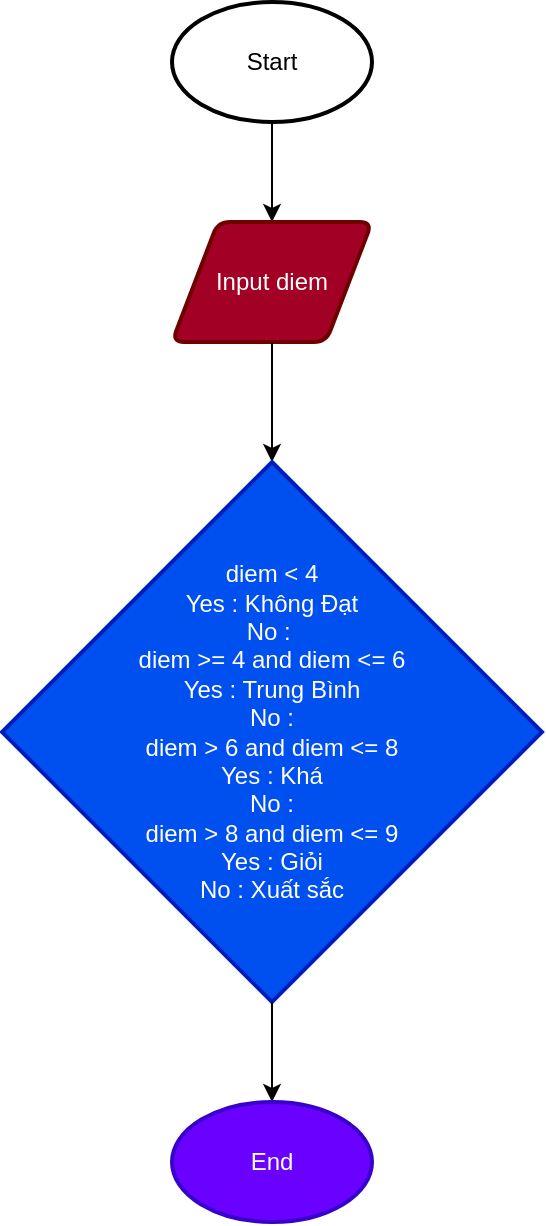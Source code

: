 <mxfile version="25.0.3">
  <diagram name="Trang-1" id="7YjnBuHY2fJDGZU4ErTu">
    <mxGraphModel dx="403" dy="691" grid="1" gridSize="10" guides="1" tooltips="1" connect="1" arrows="1" fold="1" page="1" pageScale="1" pageWidth="827" pageHeight="1169" math="0" shadow="0">
      <root>
        <mxCell id="0" />
        <mxCell id="1" parent="0" />
        <mxCell id="l0ODdzMfxoyIK-dmI_CK-10" value="Start" style="strokeWidth=2;html=1;shape=mxgraph.flowchart.start_1;whiteSpace=wrap;" vertex="1" parent="1">
          <mxGeometry x="350" y="330" width="100" height="60" as="geometry" />
        </mxCell>
        <mxCell id="l0ODdzMfxoyIK-dmI_CK-11" value="" style="endArrow=classic;html=1;rounded=0;exitX=0.5;exitY=1;exitDx=0;exitDy=0;exitPerimeter=0;" edge="1" parent="1" source="l0ODdzMfxoyIK-dmI_CK-10">
          <mxGeometry width="50" height="50" relative="1" as="geometry">
            <mxPoint x="390" y="600" as="sourcePoint" />
            <mxPoint x="400" y="440" as="targetPoint" />
          </mxGeometry>
        </mxCell>
        <mxCell id="l0ODdzMfxoyIK-dmI_CK-12" value="Input diem" style="shape=parallelogram;html=1;strokeWidth=2;perimeter=parallelogramPerimeter;whiteSpace=wrap;rounded=1;arcSize=12;size=0.23;fillColor=#a20025;strokeColor=#6F0000;fontColor=#ffffff;" vertex="1" parent="1">
          <mxGeometry x="350" y="440" width="100" height="60" as="geometry" />
        </mxCell>
        <mxCell id="l0ODdzMfxoyIK-dmI_CK-13" value="" style="endArrow=classic;html=1;rounded=0;exitX=0.5;exitY=1;exitDx=0;exitDy=0;" edge="1" parent="1" source="l0ODdzMfxoyIK-dmI_CK-12">
          <mxGeometry width="50" height="50" relative="1" as="geometry">
            <mxPoint x="440" y="520" as="sourcePoint" />
            <mxPoint x="400" y="560" as="targetPoint" />
          </mxGeometry>
        </mxCell>
        <mxCell id="l0ODdzMfxoyIK-dmI_CK-14" value="diem &amp;lt; 4&lt;div&gt;Yes : Không Đạt&lt;/div&gt;&lt;div&gt;No :&amp;nbsp;&lt;/div&gt;&lt;div&gt;diem &amp;gt;= 4 and diem &amp;lt;= 6&lt;/div&gt;&lt;div&gt;Yes : Trung Bình&lt;/div&gt;&lt;div&gt;No :&lt;/div&gt;&lt;div&gt;diem &amp;gt; 6 and diem &amp;lt;= 8&lt;/div&gt;&lt;div&gt;Yes : Khá&lt;/div&gt;&lt;div&gt;No :&lt;/div&gt;&lt;div&gt;diem &amp;gt; 8 and diem &amp;lt;= 9&lt;/div&gt;&lt;div&gt;Yes : Giỏi&lt;/div&gt;&lt;div&gt;No : Xuất sắc&lt;/div&gt;" style="strokeWidth=2;html=1;shape=mxgraph.flowchart.decision;whiteSpace=wrap;fillColor=#0050ef;strokeColor=#001DBC;fontColor=#ffffff;" vertex="1" parent="1">
          <mxGeometry x="265" y="560" width="270" height="270" as="geometry" />
        </mxCell>
        <mxCell id="l0ODdzMfxoyIK-dmI_CK-15" value="" style="endArrow=classic;html=1;rounded=0;exitX=0.5;exitY=1;exitDx=0;exitDy=0;exitPerimeter=0;entryX=0.5;entryY=0;entryDx=0;entryDy=0;entryPerimeter=0;" edge="1" parent="1" source="l0ODdzMfxoyIK-dmI_CK-14" target="l0ODdzMfxoyIK-dmI_CK-16">
          <mxGeometry width="50" height="50" relative="1" as="geometry">
            <mxPoint x="390" y="600" as="sourcePoint" />
            <mxPoint x="400" y="880" as="targetPoint" />
          </mxGeometry>
        </mxCell>
        <mxCell id="l0ODdzMfxoyIK-dmI_CK-16" value="End" style="strokeWidth=2;html=1;shape=mxgraph.flowchart.start_1;whiteSpace=wrap;fillColor=#6a00ff;fontColor=#ffffff;strokeColor=#3700CC;" vertex="1" parent="1">
          <mxGeometry x="350" y="880" width="100" height="60" as="geometry" />
        </mxCell>
      </root>
    </mxGraphModel>
  </diagram>
</mxfile>
